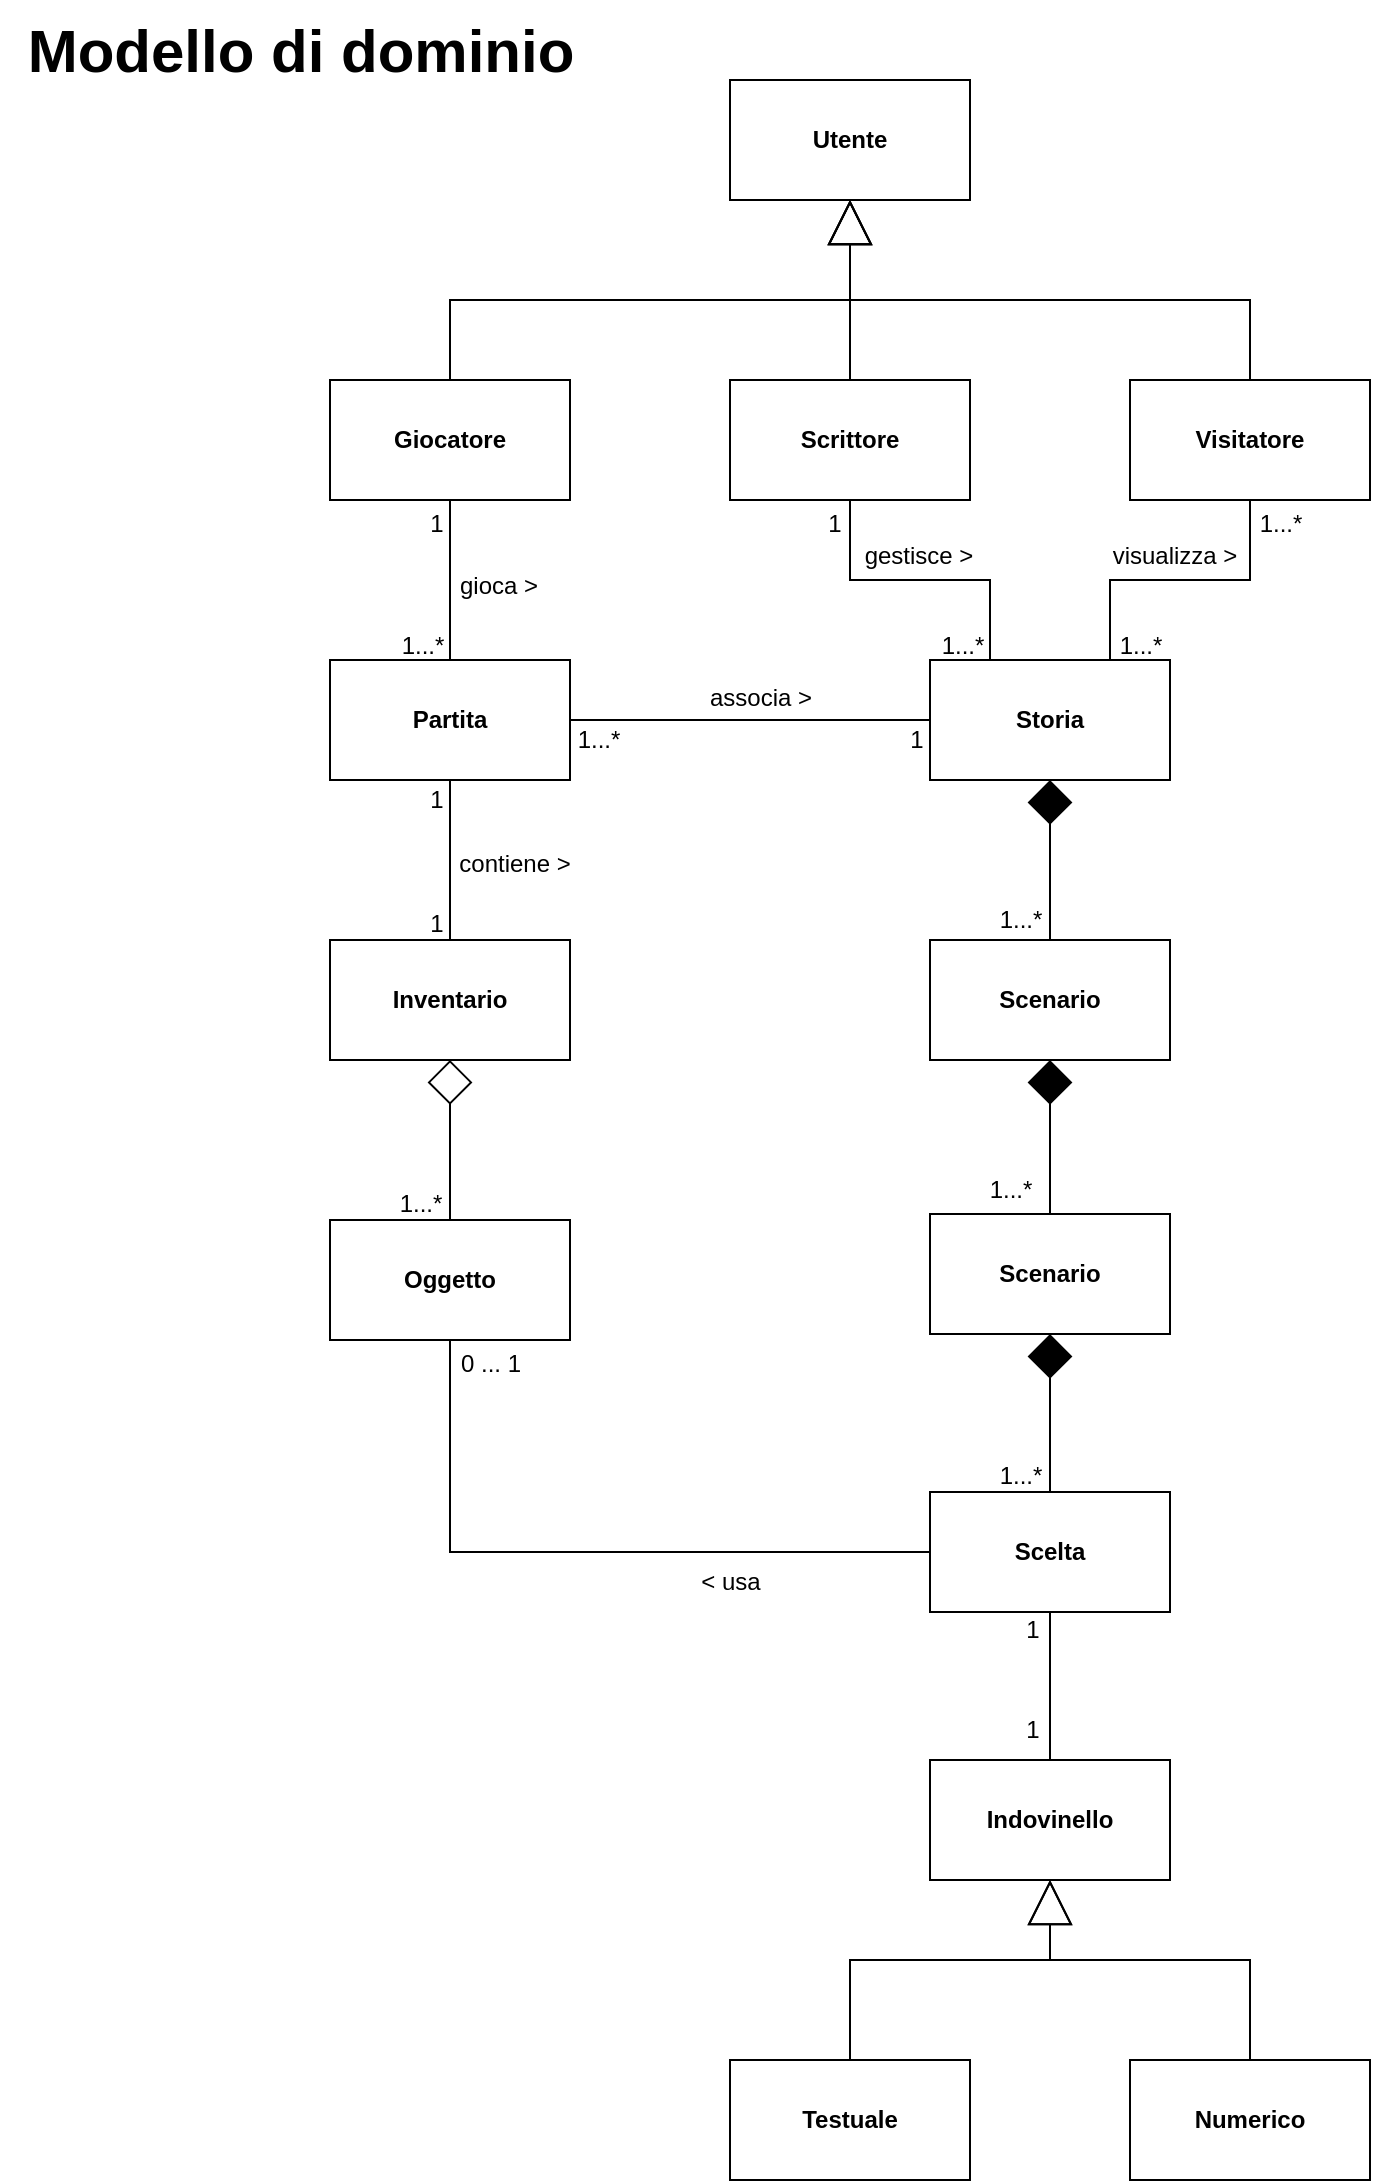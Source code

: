 <mxfile>
    <diagram id="wGKMZqnqqxmAoZc1p-1p" name="Page-1">
        <mxGraphModel dx="749" dy="299" grid="1" gridSize="10" guides="1" tooltips="1" connect="1" arrows="1" fold="1" page="1" pageScale="1" pageWidth="850" pageHeight="1100" math="0" shadow="0">
            <root>
                <mxCell id="0"/>
                <mxCell id="1" parent="0"/>
                <mxCell id="89" style="edgeStyle=none;rounded=0;html=1;entryX=0.5;entryY=0;entryDx=0;entryDy=0;endArrow=none;endFill=0;endSize=20;startArrow=diamond;startFill=1;targetPerimeterSpacing=0;startSize=20;shadow=0;" parent="1" source="62" target="74" edge="1">
                    <mxGeometry relative="1" as="geometry"/>
                </mxCell>
                <mxCell id="62" value="&lt;b&gt;Storia&lt;/b&gt;" style="rounded=0;whiteSpace=wrap;html=1;shadow=0;" parent="1" vertex="1">
                    <mxGeometry x="465" y="330" width="120" height="60" as="geometry"/>
                </mxCell>
                <mxCell id="87" style="edgeStyle=none;rounded=0;html=1;entryX=0;entryY=0.5;entryDx=0;entryDy=0;endArrow=none;endFill=0;endSize=20;shadow=0;" parent="1" source="63" target="62" edge="1">
                    <mxGeometry relative="1" as="geometry"/>
                </mxCell>
                <mxCell id="88" style="edgeStyle=none;rounded=0;html=1;entryX=0.5;entryY=0;entryDx=0;entryDy=0;endArrow=none;endFill=0;endSize=20;shadow=0;" parent="1" source="63" target="68" edge="1">
                    <mxGeometry relative="1" as="geometry"/>
                </mxCell>
                <mxCell id="63" value="&lt;b&gt;Partita&lt;/b&gt;" style="rounded=0;whiteSpace=wrap;html=1;shadow=0;" parent="1" vertex="1">
                    <mxGeometry x="165" y="330" width="120" height="60" as="geometry"/>
                </mxCell>
                <mxCell id="70" style="edgeStyle=none;rounded=0;html=1;entryX=0.5;entryY=1;entryDx=0;entryDy=0;endArrow=block;endFill=0;endSize=20;shadow=0;" parent="1" source="64" target="114" edge="1">
                    <mxGeometry relative="1" as="geometry">
                        <Array as="points">
                            <mxPoint x="225" y="150"/>
                            <mxPoint x="425" y="150"/>
                        </Array>
                        <mxPoint x="425" y="110" as="targetPoint"/>
                    </mxGeometry>
                </mxCell>
                <mxCell id="84" style="edgeStyle=none;rounded=0;html=1;endArrow=none;endFill=0;endSize=20;shadow=0;" parent="1" source="64" target="63" edge="1">
                    <mxGeometry relative="1" as="geometry"/>
                </mxCell>
                <mxCell id="64" value="&lt;b&gt;Giocatore&lt;/b&gt;" style="rounded=0;whiteSpace=wrap;html=1;shadow=0;" parent="1" vertex="1">
                    <mxGeometry x="165" y="190" width="120" height="60" as="geometry"/>
                </mxCell>
                <mxCell id="69" style="edgeStyle=none;rounded=0;html=1;entryX=0.5;entryY=1;entryDx=0;entryDy=0;endArrow=block;endFill=0;endSize=20;shadow=0;" parent="1" source="65" target="114" edge="1">
                    <mxGeometry relative="1" as="geometry">
                        <mxPoint x="425" y="110" as="targetPoint"/>
                    </mxGeometry>
                </mxCell>
                <mxCell id="85" style="edgeStyle=none;rounded=0;html=1;entryX=0.25;entryY=0;entryDx=0;entryDy=0;endArrow=none;endFill=0;endSize=20;shadow=0;" parent="1" source="65" target="62" edge="1">
                    <mxGeometry relative="1" as="geometry">
                        <Array as="points">
                            <mxPoint x="425" y="290"/>
                            <mxPoint x="495" y="290"/>
                        </Array>
                    </mxGeometry>
                </mxCell>
                <mxCell id="65" value="&lt;b&gt;Scrittore&lt;/b&gt;" style="rounded=0;whiteSpace=wrap;html=1;shadow=0;" parent="1" vertex="1">
                    <mxGeometry x="365" y="190" width="120" height="60" as="geometry"/>
                </mxCell>
                <mxCell id="71" style="edgeStyle=none;rounded=0;html=1;exitX=0.5;exitY=0;exitDx=0;exitDy=0;endArrow=block;endFill=0;endSize=20;shadow=0;entryX=0.5;entryY=1;entryDx=0;entryDy=0;" parent="1" source="66" edge="1" target="114">
                    <mxGeometry relative="1" as="geometry">
                        <mxPoint x="425" y="110" as="targetPoint"/>
                        <Array as="points">
                            <mxPoint x="625" y="150"/>
                            <mxPoint x="425" y="150"/>
                        </Array>
                    </mxGeometry>
                </mxCell>
                <mxCell id="86" style="edgeStyle=none;rounded=0;html=1;entryX=0.75;entryY=0;entryDx=0;entryDy=0;endArrow=none;endFill=0;endSize=20;shadow=0;" parent="1" source="66" target="62" edge="1">
                    <mxGeometry relative="1" as="geometry">
                        <Array as="points">
                            <mxPoint x="625" y="290"/>
                            <mxPoint x="555" y="290"/>
                        </Array>
                    </mxGeometry>
                </mxCell>
                <mxCell id="66" value="&lt;b&gt;Visitatore&lt;/b&gt;" style="rounded=0;whiteSpace=wrap;html=1;shadow=0;" parent="1" vertex="1">
                    <mxGeometry x="565" y="190" width="120" height="60" as="geometry"/>
                </mxCell>
                <mxCell id="90" style="edgeStyle=none;rounded=0;html=1;entryX=0.5;entryY=0;entryDx=0;entryDy=0;endArrow=none;endFill=0;endSize=20;startSize=20;startArrow=diamond;startFill=0;shadow=0;" parent="1" source="68" target="76" edge="1">
                    <mxGeometry relative="1" as="geometry"/>
                </mxCell>
                <mxCell id="68" value="&lt;b&gt;Inventario&lt;/b&gt;" style="rounded=0;whiteSpace=wrap;html=1;shadow=0;" parent="1" vertex="1">
                    <mxGeometry x="165" y="470" width="120" height="60" as="geometry"/>
                </mxCell>
                <mxCell id="91" style="edgeStyle=none;rounded=0;html=1;exitX=0.5;exitY=1;exitDx=0;exitDy=0;entryX=0.5;entryY=0;entryDx=0;entryDy=0;endArrow=none;endFill=0;endSize=20;startSize=20;startArrow=diamond;startFill=1;shadow=0;" parent="1" source="74" target="134" edge="1">
                    <mxGeometry relative="1" as="geometry"/>
                </mxCell>
                <mxCell id="74" value="&lt;b&gt;Scenario&lt;/b&gt;" style="rounded=0;whiteSpace=wrap;html=1;shadow=0;" parent="1" vertex="1">
                    <mxGeometry x="465" y="470" width="120" height="60" as="geometry"/>
                </mxCell>
                <mxCell id="92" style="edgeStyle=none;rounded=0;html=1;entryX=0.5;entryY=1;entryDx=0;entryDy=0;endArrow=none;endFill=0;endSize=20;shadow=0;exitX=0;exitY=0.5;exitDx=0;exitDy=0;" parent="1" source="75" target="76" edge="1">
                    <mxGeometry relative="1" as="geometry">
                        <Array as="points">
                            <mxPoint x="225" y="776"/>
                        </Array>
                    </mxGeometry>
                </mxCell>
                <mxCell id="75" value="&lt;b&gt;Scelta&lt;/b&gt;" style="rounded=0;whiteSpace=wrap;html=1;shadow=0;" parent="1" vertex="1">
                    <mxGeometry x="465" y="746" width="120" height="60" as="geometry"/>
                </mxCell>
                <mxCell id="76" value="&lt;b&gt;Oggetto&lt;/b&gt;" style="rounded=0;whiteSpace=wrap;html=1;shadow=0;" parent="1" vertex="1">
                    <mxGeometry x="165" y="610" width="120" height="60" as="geometry"/>
                </mxCell>
                <mxCell id="132" style="edgeStyle=none;html=1;entryX=0.5;entryY=1;entryDx=0;entryDy=0;endArrow=none;endFill=0;rounded=0;startSize=6;endSize=20;" parent="1" source="79" target="75" edge="1">
                    <mxGeometry relative="1" as="geometry">
                        <Array as="points">
                            <mxPoint x="525" y="869"/>
                        </Array>
                    </mxGeometry>
                </mxCell>
                <mxCell id="79" value="&lt;b&gt;Indovinello&lt;br&gt;&lt;/b&gt;" style="rounded=0;whiteSpace=wrap;html=1;shadow=0;" parent="1" vertex="1">
                    <mxGeometry x="465" y="880" width="120" height="60" as="geometry"/>
                </mxCell>
                <mxCell id="80" style="edgeStyle=none;rounded=0;html=1;entryX=0.5;entryY=1;entryDx=0;entryDy=0;endArrow=block;endFill=0;endSize=20;shadow=0;exitX=0.5;exitY=0;exitDx=0;exitDy=0;" parent="1" source="81" target="79" edge="1">
                    <mxGeometry relative="1" as="geometry">
                        <Array as="points">
                            <mxPoint x="425" y="980"/>
                            <mxPoint x="525" y="980"/>
                        </Array>
                    </mxGeometry>
                </mxCell>
                <mxCell id="81" value="&lt;b&gt;Testuale&lt;/b&gt;" style="rounded=0;whiteSpace=wrap;html=1;shadow=0;" parent="1" vertex="1">
                    <mxGeometry x="365" y="1030" width="120" height="60" as="geometry"/>
                </mxCell>
                <mxCell id="82" style="edgeStyle=none;rounded=0;html=1;endArrow=block;endFill=0;endSize=20;shadow=0;exitX=0.5;exitY=0;exitDx=0;exitDy=0;" parent="1" source="83" target="79" edge="1">
                    <mxGeometry relative="1" as="geometry">
                        <mxPoint x="603" y="969" as="targetPoint"/>
                        <Array as="points">
                            <mxPoint x="625" y="980"/>
                            <mxPoint x="525" y="980"/>
                        </Array>
                    </mxGeometry>
                </mxCell>
                <mxCell id="83" value="&lt;b&gt;Numerico&lt;/b&gt;" style="rounded=0;whiteSpace=wrap;html=1;shadow=0;" parent="1" vertex="1">
                    <mxGeometry x="565" y="1030" width="120" height="60" as="geometry"/>
                </mxCell>
                <mxCell id="94" value="1...*" style="text;html=1;align=center;verticalAlign=middle;resizable=0;points=[];autosize=1;strokeColor=none;fillColor=none;shadow=0;" parent="1" vertex="1">
                    <mxGeometry x="620" y="247" width="40" height="30" as="geometry"/>
                </mxCell>
                <mxCell id="95" value="1...*" style="text;html=1;align=center;verticalAlign=middle;resizable=0;points=[];autosize=1;strokeColor=none;fillColor=none;shadow=0;" parent="1" vertex="1">
                    <mxGeometry x="550" y="308" width="40" height="30" as="geometry"/>
                </mxCell>
                <mxCell id="96" value="1" style="text;html=1;align=center;verticalAlign=middle;resizable=0;points=[];autosize=1;strokeColor=none;fillColor=none;shadow=0;" parent="1" vertex="1">
                    <mxGeometry x="402" y="247" width="30" height="30" as="geometry"/>
                </mxCell>
                <mxCell id="97" value="1...*" style="text;html=1;align=center;verticalAlign=middle;resizable=0;points=[];autosize=1;strokeColor=none;fillColor=none;shadow=0;" parent="1" vertex="1">
                    <mxGeometry x="461" y="308" width="40" height="30" as="geometry"/>
                </mxCell>
                <mxCell id="98" value="1" style="text;html=1;align=center;verticalAlign=middle;resizable=0;points=[];autosize=1;strokeColor=none;fillColor=none;shadow=0;" parent="1" vertex="1">
                    <mxGeometry x="203" y="247" width="30" height="30" as="geometry"/>
                </mxCell>
                <mxCell id="102" value="1...*" style="text;html=1;align=center;verticalAlign=middle;resizable=0;points=[];autosize=1;strokeColor=none;fillColor=none;shadow=0;" parent="1" vertex="1">
                    <mxGeometry x="191" y="308" width="40" height="30" as="geometry"/>
                </mxCell>
                <mxCell id="103" value="1" style="text;html=1;align=center;verticalAlign=middle;resizable=0;points=[];autosize=1;strokeColor=none;fillColor=none;shadow=0;" parent="1" vertex="1">
                    <mxGeometry x="203" y="385" width="30" height="30" as="geometry"/>
                </mxCell>
                <mxCell id="104" value="1" style="text;html=1;align=center;verticalAlign=middle;resizable=0;points=[];autosize=1;strokeColor=none;fillColor=none;shadow=0;" parent="1" vertex="1">
                    <mxGeometry x="203" y="447" width="30" height="30" as="geometry"/>
                </mxCell>
                <mxCell id="105" value="1...*" style="text;html=1;align=center;verticalAlign=middle;resizable=0;points=[];autosize=1;strokeColor=none;fillColor=none;shadow=0;" parent="1" vertex="1">
                    <mxGeometry x="279" y="355" width="40" height="30" as="geometry"/>
                </mxCell>
                <mxCell id="106" value="1" style="text;html=1;align=center;verticalAlign=middle;resizable=0;points=[];autosize=1;strokeColor=none;fillColor=none;shadow=0;" parent="1" vertex="1">
                    <mxGeometry x="443" y="355" width="30" height="30" as="geometry"/>
                </mxCell>
                <mxCell id="107" value="1...*" style="text;html=1;align=center;verticalAlign=middle;resizable=0;points=[];autosize=1;strokeColor=none;fillColor=none;shadow=0;" parent="1" vertex="1">
                    <mxGeometry x="490" y="445" width="40" height="30" as="geometry"/>
                </mxCell>
                <mxCell id="108" value="1...*" style="text;html=1;align=center;verticalAlign=middle;resizable=0;points=[];autosize=1;strokeColor=none;fillColor=none;shadow=0;" parent="1" vertex="1">
                    <mxGeometry x="490" y="723" width="40" height="30" as="geometry"/>
                </mxCell>
                <mxCell id="109" value="1...*" style="text;html=1;align=center;verticalAlign=middle;resizable=0;points=[];autosize=1;strokeColor=none;fillColor=none;shadow=0;" parent="1" vertex="1">
                    <mxGeometry x="190" y="587" width="40" height="30" as="geometry"/>
                </mxCell>
                <mxCell id="112" value="0 ... 1" style="text;html=1;align=center;verticalAlign=middle;resizable=0;points=[];autosize=1;strokeColor=none;fillColor=none;shadow=0;" parent="1" vertex="1">
                    <mxGeometry x="220" y="667" width="50" height="30" as="geometry"/>
                </mxCell>
                <mxCell id="114" value="&lt;b&gt;Utente&lt;/b&gt;" style="rounded=0;whiteSpace=wrap;html=1;shadow=0;" parent="1" vertex="1">
                    <mxGeometry x="365" y="40" width="120" height="60" as="geometry"/>
                </mxCell>
                <mxCell id="115" value="&lt;b&gt;Giocatore&lt;/b&gt;" style="rounded=0;whiteSpace=wrap;html=1;shadow=0;" parent="1" vertex="1">
                    <mxGeometry x="165" y="190" width="120" height="60" as="geometry"/>
                </mxCell>
                <mxCell id="116" value="&lt;b&gt;Scrittore&lt;/b&gt;" style="rounded=0;whiteSpace=wrap;html=1;shadow=0;" parent="1" vertex="1">
                    <mxGeometry x="365" y="190" width="120" height="60" as="geometry"/>
                </mxCell>
                <mxCell id="117" value="&lt;b&gt;Visitatore&lt;/b&gt;" style="rounded=0;whiteSpace=wrap;html=1;shadow=0;" parent="1" vertex="1">
                    <mxGeometry x="565" y="190" width="120" height="60" as="geometry"/>
                </mxCell>
                <mxCell id="118" value="&lt;b&gt;Storia&lt;/b&gt;" style="rounded=0;whiteSpace=wrap;html=1;shadow=0;" parent="1" vertex="1">
                    <mxGeometry x="465" y="330" width="120" height="60" as="geometry"/>
                </mxCell>
                <mxCell id="119" value="&lt;b&gt;Partita&lt;/b&gt;" style="rounded=0;whiteSpace=wrap;html=1;shadow=0;" parent="1" vertex="1">
                    <mxGeometry x="165" y="330" width="120" height="60" as="geometry"/>
                </mxCell>
                <mxCell id="120" value="gioca &amp;gt;" style="text;html=1;align=center;verticalAlign=middle;resizable=0;points=[];autosize=1;strokeColor=none;fillColor=none;shadow=0;" parent="1" vertex="1">
                    <mxGeometry x="219" y="278" width="60" height="30" as="geometry"/>
                </mxCell>
                <mxCell id="121" value="associa &amp;gt;" style="text;html=1;align=center;verticalAlign=middle;resizable=0;points=[];autosize=1;strokeColor=none;fillColor=none;shadow=0;" parent="1" vertex="1">
                    <mxGeometry x="345" y="334" width="70" height="30" as="geometry"/>
                </mxCell>
                <mxCell id="122" value="gestisce &amp;gt;" style="text;html=1;align=center;verticalAlign=middle;resizable=0;points=[];autosize=1;strokeColor=none;fillColor=none;shadow=0;" parent="1" vertex="1">
                    <mxGeometry x="419" y="263" width="80" height="30" as="geometry"/>
                </mxCell>
                <mxCell id="124" value="visualizza &amp;gt;" style="text;html=1;align=center;verticalAlign=middle;resizable=0;points=[];autosize=1;strokeColor=none;fillColor=none;shadow=0;" parent="1" vertex="1">
                    <mxGeometry x="542" y="263" width="90" height="30" as="geometry"/>
                </mxCell>
                <mxCell id="125" value="contiene &amp;gt;" style="text;html=1;align=center;verticalAlign=middle;resizable=0;points=[];autosize=1;strokeColor=none;fillColor=none;shadow=0;" parent="1" vertex="1">
                    <mxGeometry x="217" y="417" width="80" height="30" as="geometry"/>
                </mxCell>
                <mxCell id="126" value="&amp;lt; usa" style="text;html=1;align=center;verticalAlign=middle;resizable=0;points=[];autosize=1;strokeColor=none;fillColor=none;shadow=0;" parent="1" vertex="1">
                    <mxGeometry x="340" y="776" width="50" height="30" as="geometry"/>
                </mxCell>
                <mxCell id="128" value="&lt;b&gt;&lt;font style=&quot;font-size: 30px;&quot;&gt;Modello di dominio&lt;/font&gt;&lt;/b&gt;" style="text;html=1;align=center;verticalAlign=middle;resizable=0;points=[];autosize=1;strokeColor=none;fillColor=none;" parent="1" vertex="1">
                    <mxGeometry width="300" height="50" as="geometry"/>
                </mxCell>
                <mxCell id="134" value="&lt;b&gt;Scenario&lt;/b&gt;" style="rounded=0;whiteSpace=wrap;html=1;shadow=0;" vertex="1" parent="1">
                    <mxGeometry x="465" y="607" width="120" height="60" as="geometry"/>
                </mxCell>
                <mxCell id="135" value="1...*" style="text;html=1;align=center;verticalAlign=middle;resizable=0;points=[];autosize=1;strokeColor=none;fillColor=none;shadow=0;" vertex="1" parent="1">
                    <mxGeometry x="485" y="580" width="40" height="30" as="geometry"/>
                </mxCell>
                <mxCell id="136" style="edgeStyle=none;rounded=0;html=1;exitX=0.5;exitY=1;exitDx=0;exitDy=0;endArrow=none;endFill=0;endSize=20;startSize=20;startArrow=diamond;startFill=1;shadow=0;entryX=0.5;entryY=0;entryDx=0;entryDy=0;" edge="1" parent="1" source="134" target="75">
                    <mxGeometry relative="1" as="geometry">
                        <mxPoint x="535" y="540" as="sourcePoint"/>
                        <mxPoint x="610" y="730" as="targetPoint"/>
                    </mxGeometry>
                </mxCell>
                <mxCell id="139" value="1" style="text;html=1;align=center;verticalAlign=middle;resizable=0;points=[];autosize=1;strokeColor=none;fillColor=none;shadow=0;" vertex="1" parent="1">
                    <mxGeometry x="501" y="800" width="30" height="30" as="geometry"/>
                </mxCell>
                <mxCell id="140" value="1" style="text;html=1;align=center;verticalAlign=middle;resizable=0;points=[];autosize=1;strokeColor=none;fillColor=none;shadow=0;" vertex="1" parent="1">
                    <mxGeometry x="501" y="850" width="30" height="30" as="geometry"/>
                </mxCell>
            </root>
        </mxGraphModel>
    </diagram>
</mxfile>